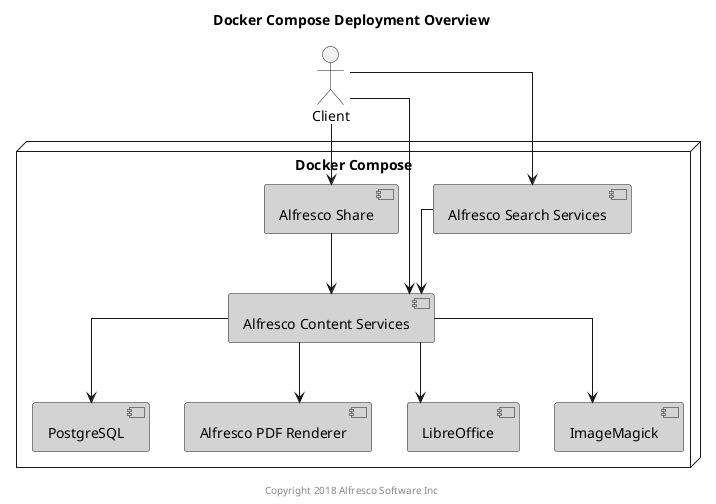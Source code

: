 @startuml

Title: Docker Compose Deployment Overview

skinparam componentStyle uml2
skinparam linetype ortho

actor Client

node "Docker Compose" {
    component "Alfresco Content Services" as acs #lightgrey
    component "Alfresco Search Services" as ass #lightgrey
    component "PostgreSQL" as psql #lightgrey
    component "Alfresco PDF Renderer" as pdfr #lightgrey
    component "LibreOffice" as libr #lightgrey
    component "ImageMagick" as img #lightgrey
    component "Alfresco Share" as share #lightgrey
}

Client --> acs
Client --> ass
Client --> share

ass --> acs
acs --> psql
acs --> pdfr
acs --> libr
acs --> img
share --> acs

center footer Copyright 2018 Alfresco Software Inc

@enduml